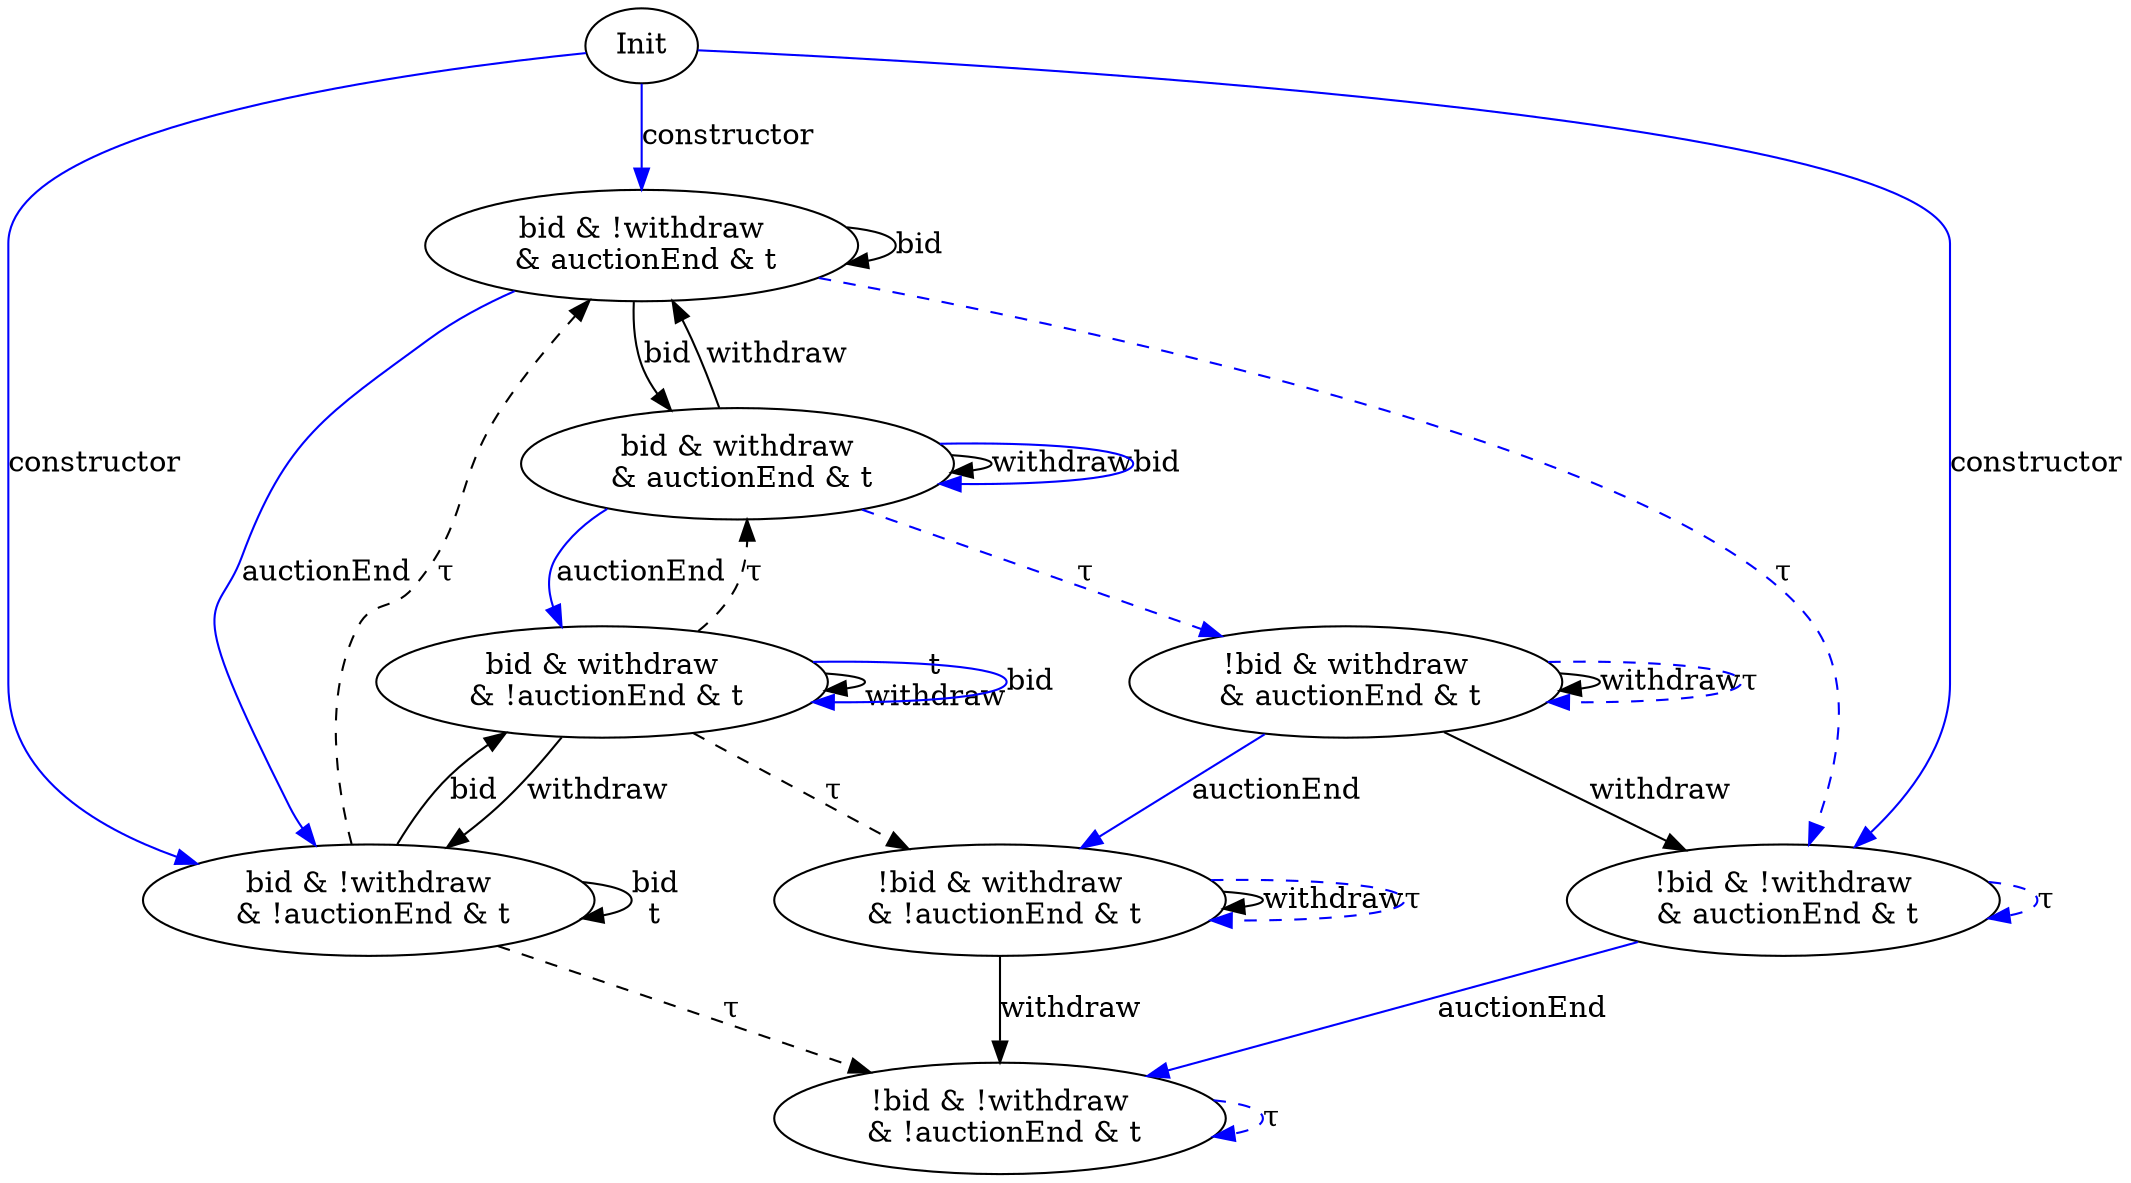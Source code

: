 digraph {
S00 [label="Init"]
S01 [label="bid & withdraw\n & auctionEnd & t\n"]
S02 [label="!bid & withdraw\n & auctionEnd & t\n"]
S03 [label="bid & !withdraw\n & auctionEnd & t\n"]
S04 [label="bid & withdraw\n & !auctionEnd & t\n"]
S06 [label="!bid & !withdraw\n & auctionEnd & t\n"]
S07 [label="!bid & withdraw\n & !auctionEnd & t\n"]
S09 [label="bid & !withdraw\n & !auctionEnd & t\n"]
S12 [label="!bid & !withdraw\n & !auctionEnd & t\n"]

S02->S07 [label="auctionEnd", style="", color="blue"]
S01->S01 [label="withdraw", style="", color="black"]
S07->S07 [label="withdraw", style="", color="black"]
S03->S01 [label="bid", style="", color="black"]
S09->S09 [label="bid\nt", style="", color="black"]
S07->S12 [label="withdraw", style="", color="black"]
S01->S03 [label="withdraw", style="", color="black"]
S09->S04 [label="bid", style="", color="black"]
S02->S02 [label="withdraw", style="", color="black"]
S04->S07 [label="τ", style="dashed", color="black"]
S07->S07 [label="τ", style="dashed", color="blue"]
S09->S12 [label="τ", style="dashed", color="black"]
S03->S03 [label="bid", style="", color="black"]
S06->S12 [label="auctionEnd", style="", color="blue"]
S04->S04 [label="t\nwithdraw", style="", color="black"]
S01->S02 [label="τ", style="dashed", color="blue"]
S04->S09 [label="withdraw", style="", color="black"]
S12->S12 [label="τ", style="dashed", color="blue"]
S03->S09 [label="auctionEnd", style="", color="blue"]
S02->S06 [label="withdraw", style="", color="black"]
S06->S06 [label="τ", style="dashed", color="blue"]
S01->S01 [label="bid", style="", color="blue"]
S02->S02 [label="τ", style="dashed", color="blue"]
S03->S06 [label="τ", style="dashed", color="blue"]
S04->S04 [label="bid", style="", color="blue"]
S00->S09 [label="constructor", style="", color="blue"]
S04->S01 [label="τ", style="dashed", color="black"]
S00->S06 [label="constructor", style="", color="blue"]
S09->S03 [label="τ", style="dashed", color="black"]
S01->S04 [label="auctionEnd", style="", color="blue"]
S00->S03 [label="constructor", style="", color="blue"]
}